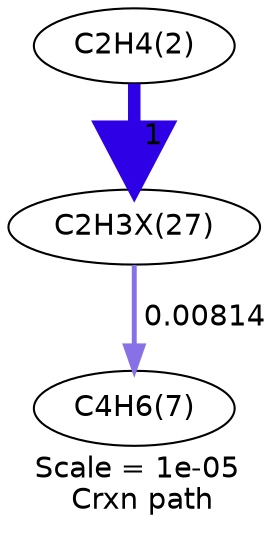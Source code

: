 digraph reaction_paths {
center=1;
s5 -> s26[fontname="Helvetica", style="setlinewidth(6)", arrowsize=3, color="0.7, 1.5, 0.9"
, label=" 1"];
s26 -> s8[fontname="Helvetica", style="setlinewidth(2.37)", arrowsize=1.18, color="0.7, 0.508, 0.9"
, label=" 0.00814"];
s5 [ fontname="Helvetica", label="C2H4(2)"];
s8 [ fontname="Helvetica", label="C4H6(7)"];
s26 [ fontname="Helvetica", label="C2H3X(27)"];
 label = "Scale = 1e-05\l Crxn path";
 fontname = "Helvetica";
}

